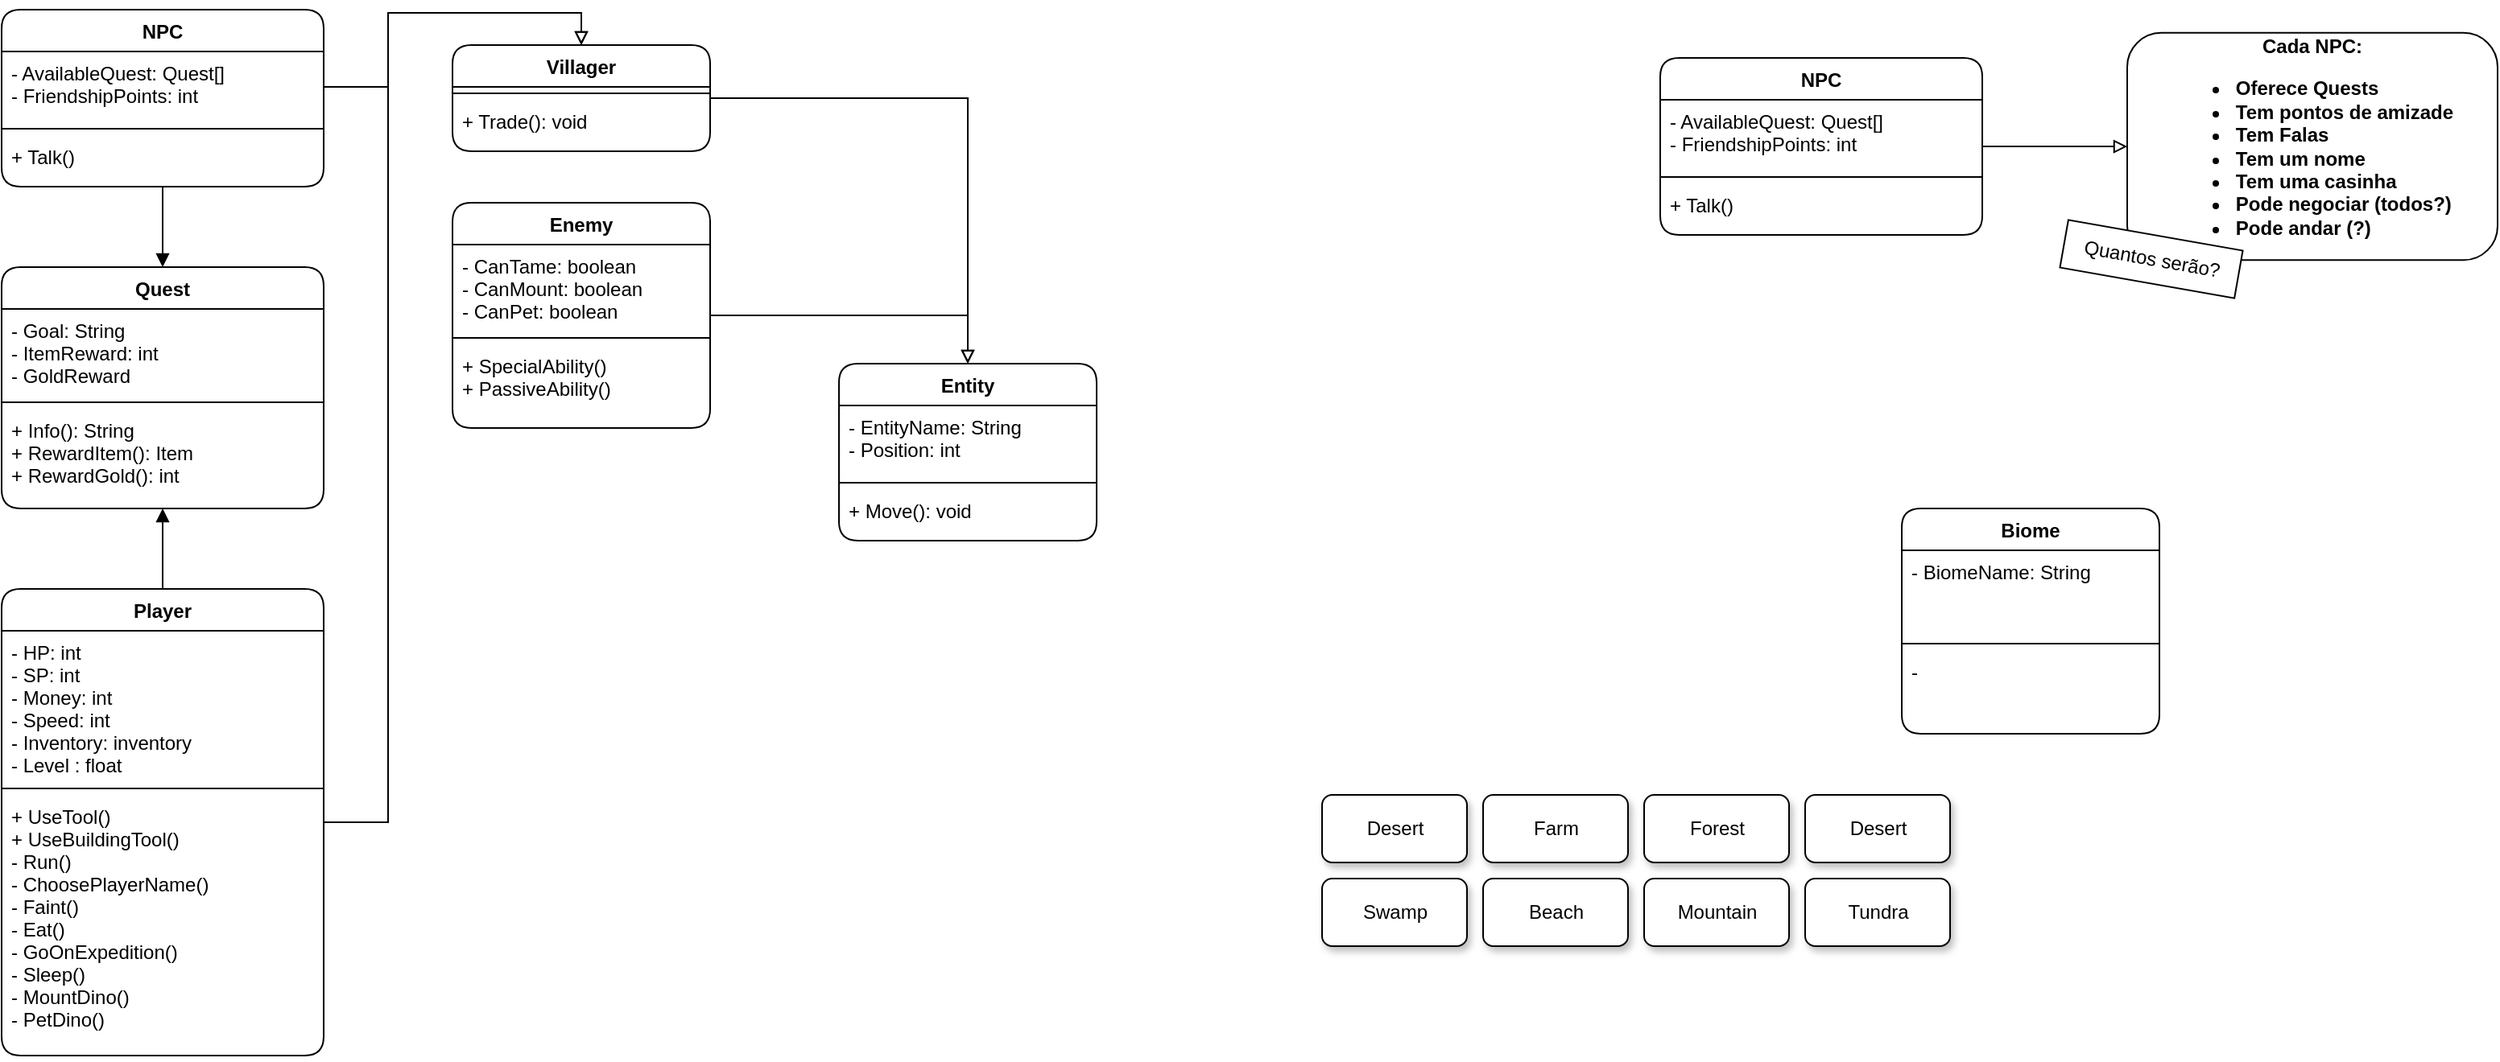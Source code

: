 <mxfile version="20.8.10" type="github">
  <diagram id="aPOsMcVIii7Fz24bNKIf" name="Página-1">
    <mxGraphModel dx="1393" dy="804" grid="1" gridSize="10" guides="1" tooltips="1" connect="1" arrows="1" fold="1" page="1" pageScale="1" pageWidth="827" pageHeight="1169" math="0" shadow="0">
      <root>
        <mxCell id="0" />
        <mxCell id="1" parent="0" />
        <mxCell id="7uPcqM1s4n6I0LktkK0Z-132" style="edgeStyle=orthogonalEdgeStyle;rounded=0;sketch=0;orthogonalLoop=1;jettySize=auto;html=1;entryX=0.5;entryY=0;entryDx=0;entryDy=0;strokeColor=default;endArrow=block;endFill=0;" parent="1" source="7uPcqM1s4n6I0LktkK0Z-5" target="7uPcqM1s4n6I0LktkK0Z-54" edge="1">
          <mxGeometry relative="1" as="geometry" />
        </mxCell>
        <mxCell id="fT0MudUBJXm3M_bETDuZ-2" style="edgeStyle=orthogonalEdgeStyle;rounded=0;orthogonalLoop=1;jettySize=auto;html=1;exitX=0.5;exitY=0;exitDx=0;exitDy=0;entryX=0.5;entryY=1;entryDx=0;entryDy=0;entryPerimeter=0;endArrow=block;endFill=1;" parent="1" source="7uPcqM1s4n6I0LktkK0Z-5" target="7uPcqM1s4n6I0LktkK0Z-101" edge="1">
          <mxGeometry relative="1" as="geometry" />
        </mxCell>
        <mxCell id="7uPcqM1s4n6I0LktkK0Z-5" value="Player" style="swimlane;fontStyle=1;align=center;verticalAlign=top;childLayout=stackLayout;horizontal=1;startSize=26;horizontalStack=0;resizeParent=1;resizeParentMax=0;resizeLast=0;collapsible=1;marginBottom=0;swimlaneFillColor=default;rounded=1;" parent="1" vertex="1">
          <mxGeometry x="40" y="400" width="200" height="290" as="geometry" />
        </mxCell>
        <mxCell id="7uPcqM1s4n6I0LktkK0Z-6" value="- HP: int&#xa;- SP: int&#xa;- Money: int&#xa;- Speed: int&#xa;- Inventory: inventory&#xa;- Level : float" style="text;align=left;verticalAlign=top;spacingLeft=4;spacingRight=4;overflow=hidden;rotatable=0;points=[[0,0.5],[1,0.5]];portConstraint=eastwest;" parent="7uPcqM1s4n6I0LktkK0Z-5" vertex="1">
          <mxGeometry y="26" width="200" height="94" as="geometry" />
        </mxCell>
        <mxCell id="7uPcqM1s4n6I0LktkK0Z-7" value="" style="line;strokeWidth=1;align=left;verticalAlign=middle;spacingTop=-1;spacingLeft=3;spacingRight=3;rotatable=0;labelPosition=right;points=[];portConstraint=eastwest;" parent="7uPcqM1s4n6I0LktkK0Z-5" vertex="1">
          <mxGeometry y="120" width="200" height="8" as="geometry" />
        </mxCell>
        <mxCell id="7uPcqM1s4n6I0LktkK0Z-8" value="+ UseTool()&#xa;+ UseBuildingTool()&#xa;- Run()&#xa;- ChoosePlayerName()&#xa;- Faint()&#xa;- Eat()&#xa;- GoOnExpedition()&#xa;- Sleep()&#xa;- MountDino()&#xa;- PetDino()&#xa;" style="text;strokeColor=none;fillColor=none;align=left;verticalAlign=top;spacingLeft=4;spacingRight=4;overflow=hidden;rotatable=0;points=[[0,0.5],[1,0.5]];portConstraint=eastwest;" parent="7uPcqM1s4n6I0LktkK0Z-5" vertex="1">
          <mxGeometry y="128" width="200" height="162" as="geometry" />
        </mxCell>
        <mxCell id="7uPcqM1s4n6I0LktkK0Z-136" style="edgeStyle=orthogonalEdgeStyle;rounded=0;sketch=0;orthogonalLoop=1;jettySize=auto;html=1;entryX=0.5;entryY=0;entryDx=0;entryDy=0;strokeColor=default;endArrow=block;endFill=0;" parent="1" source="7uPcqM1s4n6I0LktkK0Z-54" target="7uPcqM1s4n6I0LktkK0Z-87" edge="1">
          <mxGeometry relative="1" as="geometry" />
        </mxCell>
        <mxCell id="7uPcqM1s4n6I0LktkK0Z-54" value="Villager" style="swimlane;fontStyle=1;align=center;verticalAlign=top;childLayout=stackLayout;horizontal=1;startSize=26;horizontalStack=0;resizeParent=1;resizeParentMax=0;resizeLast=0;collapsible=1;marginBottom=0;swimlaneFillColor=default;rounded=1;" parent="1" vertex="1">
          <mxGeometry x="320" y="62" width="160" height="66" as="geometry">
            <mxRectangle x="260" y="160" width="70" height="30" as="alternateBounds" />
          </mxGeometry>
        </mxCell>
        <mxCell id="7uPcqM1s4n6I0LktkK0Z-56" value="" style="line;strokeWidth=1;align=left;verticalAlign=middle;spacingTop=-1;spacingLeft=3;spacingRight=3;rotatable=0;labelPosition=right;points=[];portConstraint=eastwest;" parent="7uPcqM1s4n6I0LktkK0Z-54" vertex="1">
          <mxGeometry y="26" width="160" height="8" as="geometry" />
        </mxCell>
        <mxCell id="7uPcqM1s4n6I0LktkK0Z-57" value="+ Trade(): void" style="text;align=left;verticalAlign=top;spacingLeft=4;spacingRight=4;overflow=hidden;rotatable=0;points=[[0,0.5],[1,0.5]];portConstraint=eastwest;" parent="7uPcqM1s4n6I0LktkK0Z-54" vertex="1">
          <mxGeometry y="34" width="160" height="32" as="geometry" />
        </mxCell>
        <mxCell id="7uPcqM1s4n6I0LktkK0Z-137" style="edgeStyle=orthogonalEdgeStyle;rounded=0;sketch=0;orthogonalLoop=1;jettySize=auto;html=1;entryX=0.5;entryY=0;entryDx=0;entryDy=0;strokeColor=default;endArrow=block;endFill=0;" parent="1" source="7uPcqM1s4n6I0LktkK0Z-58" target="7uPcqM1s4n6I0LktkK0Z-87" edge="1">
          <mxGeometry relative="1" as="geometry" />
        </mxCell>
        <mxCell id="7uPcqM1s4n6I0LktkK0Z-58" value="Enemy" style="swimlane;fontStyle=1;align=center;verticalAlign=top;childLayout=stackLayout;horizontal=1;startSize=26;horizontalStack=0;resizeParent=1;resizeParentMax=0;resizeLast=0;collapsible=1;marginBottom=0;swimlaneFillColor=default;rounded=1;" parent="1" vertex="1">
          <mxGeometry x="320" y="160" width="160" height="140" as="geometry">
            <mxRectangle x="260" y="160" width="70" height="30" as="alternateBounds" />
          </mxGeometry>
        </mxCell>
        <mxCell id="7uPcqM1s4n6I0LktkK0Z-59" value="- CanTame: boolean&#xa;- CanMount: boolean&#xa;- CanPet: boolean" style="text;align=left;verticalAlign=top;spacingLeft=4;spacingRight=4;overflow=hidden;rotatable=0;points=[[0,0.5],[1,0.5]];portConstraint=eastwest;" parent="7uPcqM1s4n6I0LktkK0Z-58" vertex="1">
          <mxGeometry y="26" width="160" height="54" as="geometry" />
        </mxCell>
        <mxCell id="7uPcqM1s4n6I0LktkK0Z-60" value="" style="line;strokeWidth=1;align=left;verticalAlign=middle;spacingTop=-1;spacingLeft=3;spacingRight=3;rotatable=0;labelPosition=right;points=[];portConstraint=eastwest;" parent="7uPcqM1s4n6I0LktkK0Z-58" vertex="1">
          <mxGeometry y="80" width="160" height="8" as="geometry" />
        </mxCell>
        <mxCell id="7uPcqM1s4n6I0LktkK0Z-61" value="+ SpecialAbility()&#xa;+ PassiveAbility()" style="text;align=left;verticalAlign=top;spacingLeft=4;spacingRight=4;overflow=hidden;rotatable=0;points=[[0,0.5],[1,0.5]];portConstraint=eastwest;" parent="7uPcqM1s4n6I0LktkK0Z-58" vertex="1">
          <mxGeometry y="88" width="160" height="52" as="geometry" />
        </mxCell>
        <mxCell id="7uPcqM1s4n6I0LktkK0Z-104" style="edgeStyle=orthogonalEdgeStyle;rounded=0;orthogonalLoop=1;jettySize=auto;html=1;endArrow=block;endFill=1;" parent="1" source="7uPcqM1s4n6I0LktkK0Z-62" target="7uPcqM1s4n6I0LktkK0Z-98" edge="1">
          <mxGeometry relative="1" as="geometry" />
        </mxCell>
        <mxCell id="7uPcqM1s4n6I0LktkK0Z-62" value="NPC" style="swimlane;fontStyle=1;align=center;verticalAlign=top;childLayout=stackLayout;horizontal=1;startSize=26;horizontalStack=0;resizeParent=1;resizeParentMax=0;resizeLast=0;collapsible=1;marginBottom=0;swimlaneFillColor=default;rounded=1;" parent="1" vertex="1">
          <mxGeometry x="40" y="40" width="200" height="110" as="geometry" />
        </mxCell>
        <mxCell id="7uPcqM1s4n6I0LktkK0Z-63" value="- AvailableQuest: Quest[]&#xa;- FriendshipPoints: int" style="text;align=left;verticalAlign=top;spacingLeft=4;spacingRight=4;overflow=hidden;rotatable=0;points=[[0,0.5],[1,0.5]];portConstraint=eastwest;" parent="7uPcqM1s4n6I0LktkK0Z-62" vertex="1">
          <mxGeometry y="26" width="200" height="44" as="geometry" />
        </mxCell>
        <mxCell id="7uPcqM1s4n6I0LktkK0Z-64" value="" style="line;strokeWidth=1;align=left;verticalAlign=middle;spacingTop=-1;spacingLeft=3;spacingRight=3;rotatable=0;labelPosition=right;points=[];portConstraint=eastwest;" parent="7uPcqM1s4n6I0LktkK0Z-62" vertex="1">
          <mxGeometry y="70" width="200" height="8" as="geometry" />
        </mxCell>
        <mxCell id="7uPcqM1s4n6I0LktkK0Z-65" value="+ Talk()" style="text;align=left;verticalAlign=top;spacingLeft=4;spacingRight=4;overflow=hidden;rotatable=0;points=[[0,0.5],[1,0.5]];portConstraint=eastwest;" parent="7uPcqM1s4n6I0LktkK0Z-62" vertex="1">
          <mxGeometry y="78" width="200" height="32" as="geometry" />
        </mxCell>
        <mxCell id="7uPcqM1s4n6I0LktkK0Z-87" value="Entity" style="swimlane;fontStyle=1;align=center;verticalAlign=top;childLayout=stackLayout;horizontal=1;startSize=26;horizontalStack=0;resizeParent=1;resizeParentMax=0;resizeLast=0;collapsible=1;marginBottom=0;labelBackgroundColor=none;swimlaneFillColor=default;rounded=1;" parent="1" vertex="1">
          <mxGeometry x="560" y="260" width="160" height="110" as="geometry">
            <mxRectangle x="260" y="160" width="70" height="30" as="alternateBounds" />
          </mxGeometry>
        </mxCell>
        <mxCell id="7uPcqM1s4n6I0LktkK0Z-88" value="- EntityName: String&#xa;- Position: int" style="text;align=left;verticalAlign=top;spacingLeft=4;spacingRight=4;overflow=hidden;rotatable=0;points=[[0,0.5],[1,0.5]];portConstraint=eastwest;" parent="7uPcqM1s4n6I0LktkK0Z-87" vertex="1">
          <mxGeometry y="26" width="160" height="44" as="geometry" />
        </mxCell>
        <mxCell id="7uPcqM1s4n6I0LktkK0Z-89" value="" style="line;strokeWidth=1;align=left;verticalAlign=middle;spacingTop=-1;spacingLeft=3;spacingRight=3;rotatable=0;labelPosition=right;points=[];portConstraint=eastwest;" parent="7uPcqM1s4n6I0LktkK0Z-87" vertex="1">
          <mxGeometry y="70" width="160" height="8" as="geometry" />
        </mxCell>
        <mxCell id="7uPcqM1s4n6I0LktkK0Z-90" value="+ Move(): void" style="text;align=left;verticalAlign=top;spacingLeft=4;spacingRight=4;overflow=hidden;rotatable=0;points=[[0,0.5],[1,0.5]];portConstraint=eastwest;" parent="7uPcqM1s4n6I0LktkK0Z-87" vertex="1">
          <mxGeometry y="78" width="160" height="32" as="geometry" />
        </mxCell>
        <mxCell id="7uPcqM1s4n6I0LktkK0Z-98" value="Quest" style="swimlane;fontStyle=1;align=center;verticalAlign=top;childLayout=stackLayout;horizontal=1;startSize=26;horizontalStack=0;resizeParent=1;resizeParentMax=0;resizeLast=0;collapsible=1;marginBottom=0;swimlaneFillColor=default;rounded=1;" parent="1" vertex="1">
          <mxGeometry x="40" y="200" width="200" height="150" as="geometry" />
        </mxCell>
        <mxCell id="7uPcqM1s4n6I0LktkK0Z-99" value="- Goal: String&#xa;- ItemReward: int&#xa;- GoldReward" style="text;align=left;verticalAlign=top;spacingLeft=4;spacingRight=4;overflow=hidden;rotatable=0;points=[[0,0.5],[1,0.5]];portConstraint=eastwest;" parent="7uPcqM1s4n6I0LktkK0Z-98" vertex="1">
          <mxGeometry y="26" width="200" height="54" as="geometry" />
        </mxCell>
        <mxCell id="7uPcqM1s4n6I0LktkK0Z-100" value="" style="line;strokeWidth=1;align=left;verticalAlign=middle;spacingTop=-1;spacingLeft=3;spacingRight=3;rotatable=0;labelPosition=right;points=[];portConstraint=eastwest;" parent="7uPcqM1s4n6I0LktkK0Z-98" vertex="1">
          <mxGeometry y="80" width="200" height="8" as="geometry" />
        </mxCell>
        <mxCell id="7uPcqM1s4n6I0LktkK0Z-101" value="+ Info(): String&#xa;+ RewardItem(): Item&#xa;+ RewardGold(): int" style="text;align=left;verticalAlign=top;spacingLeft=4;spacingRight=4;overflow=hidden;rotatable=0;points=[[0,0.5],[1,0.5]];portConstraint=eastwest;" parent="7uPcqM1s4n6I0LktkK0Z-98" vertex="1">
          <mxGeometry y="88" width="200" height="62" as="geometry" />
        </mxCell>
        <mxCell id="7uPcqM1s4n6I0LktkK0Z-121" value="Farm" style="html=1;rounded=1;shadow=1;labelBackgroundColor=default;sketch=0;" parent="1" vertex="1">
          <mxGeometry x="960" y="528" width="90" height="42" as="geometry" />
        </mxCell>
        <mxCell id="7uPcqM1s4n6I0LktkK0Z-122" value="Forest" style="html=1;rounded=1;shadow=1;labelBackgroundColor=default;sketch=0;" parent="1" vertex="1">
          <mxGeometry x="1060" y="528" width="90" height="42" as="geometry" />
        </mxCell>
        <mxCell id="7uPcqM1s4n6I0LktkK0Z-123" value="Desert" style="html=1;rounded=1;shadow=1;labelBackgroundColor=default;sketch=0;" parent="1" vertex="1">
          <mxGeometry x="860" y="528" width="90" height="42" as="geometry" />
        </mxCell>
        <mxCell id="7uPcqM1s4n6I0LktkK0Z-124" value="Desert" style="html=1;rounded=1;shadow=1;labelBackgroundColor=default;sketch=0;" parent="1" vertex="1">
          <mxGeometry x="1160" y="528" width="90" height="42" as="geometry" />
        </mxCell>
        <mxCell id="7uPcqM1s4n6I0LktkK0Z-125" value="Mountain" style="html=1;rounded=1;shadow=1;labelBackgroundColor=default;sketch=0;" parent="1" vertex="1">
          <mxGeometry x="1060" y="580" width="90" height="42" as="geometry" />
        </mxCell>
        <mxCell id="7uPcqM1s4n6I0LktkK0Z-126" value="Beach" style="html=1;rounded=1;shadow=1;labelBackgroundColor=default;sketch=0;" parent="1" vertex="1">
          <mxGeometry x="960" y="580" width="90" height="42" as="geometry" />
        </mxCell>
        <mxCell id="7uPcqM1s4n6I0LktkK0Z-127" value="Swamp" style="html=1;rounded=1;shadow=1;labelBackgroundColor=default;sketch=0;" parent="1" vertex="1">
          <mxGeometry x="860" y="580" width="90" height="42" as="geometry" />
        </mxCell>
        <mxCell id="7uPcqM1s4n6I0LktkK0Z-128" value="Tundra" style="html=1;rounded=1;shadow=1;labelBackgroundColor=default;sketch=0;" parent="1" vertex="1">
          <mxGeometry x="1160" y="580" width="90" height="42" as="geometry" />
        </mxCell>
        <mxCell id="7uPcqM1s4n6I0LktkK0Z-131" style="edgeStyle=orthogonalEdgeStyle;rounded=0;sketch=0;orthogonalLoop=1;jettySize=auto;html=1;entryX=0.5;entryY=0;entryDx=0;entryDy=0;strokeColor=default;endArrow=block;endFill=0;" parent="1" source="7uPcqM1s4n6I0LktkK0Z-63" target="7uPcqM1s4n6I0LktkK0Z-54" edge="1">
          <mxGeometry relative="1" as="geometry" />
        </mxCell>
        <mxCell id="7uPcqM1s4n6I0LktkK0Z-142" value="Biome" style="swimlane;fontStyle=1;align=center;verticalAlign=top;childLayout=stackLayout;horizontal=1;startSize=26;horizontalStack=0;resizeParent=1;resizeParentMax=0;resizeLast=0;collapsible=1;marginBottom=0;swimlaneFillColor=default;rounded=1;" parent="1" vertex="1">
          <mxGeometry x="1220" y="350" width="160" height="140" as="geometry">
            <mxRectangle x="260" y="160" width="70" height="30" as="alternateBounds" />
          </mxGeometry>
        </mxCell>
        <mxCell id="7uPcqM1s4n6I0LktkK0Z-143" value="- BiomeName: String" style="text;align=left;verticalAlign=top;spacingLeft=4;spacingRight=4;overflow=hidden;rotatable=0;points=[[0,0.5],[1,0.5]];portConstraint=eastwest;" parent="7uPcqM1s4n6I0LktkK0Z-142" vertex="1">
          <mxGeometry y="26" width="160" height="54" as="geometry" />
        </mxCell>
        <mxCell id="7uPcqM1s4n6I0LktkK0Z-144" value="" style="line;strokeWidth=1;align=left;verticalAlign=middle;spacingTop=-1;spacingLeft=3;spacingRight=3;rotatable=0;labelPosition=right;points=[];portConstraint=eastwest;" parent="7uPcqM1s4n6I0LktkK0Z-142" vertex="1">
          <mxGeometry y="80" width="160" height="8" as="geometry" />
        </mxCell>
        <mxCell id="7uPcqM1s4n6I0LktkK0Z-145" value="-" style="text;align=left;verticalAlign=top;spacingLeft=4;spacingRight=4;overflow=hidden;rotatable=0;points=[[0,0.5],[1,0.5]];portConstraint=eastwest;" parent="7uPcqM1s4n6I0LktkK0Z-142" vertex="1">
          <mxGeometry y="88" width="160" height="52" as="geometry" />
        </mxCell>
        <mxCell id="7uPcqM1s4n6I0LktkK0Z-154" value="" style="edgeStyle=orthogonalEdgeStyle;rounded=0;sketch=0;orthogonalLoop=1;jettySize=auto;html=1;strokeColor=default;endArrow=block;endFill=0;" parent="1" source="7uPcqM1s4n6I0LktkK0Z-147" target="7uPcqM1s4n6I0LktkK0Z-153" edge="1">
          <mxGeometry relative="1" as="geometry" />
        </mxCell>
        <mxCell id="7uPcqM1s4n6I0LktkK0Z-147" value="NPC" style="swimlane;fontStyle=1;align=center;verticalAlign=top;childLayout=stackLayout;horizontal=1;startSize=26;horizontalStack=0;resizeParent=1;resizeParentMax=0;resizeLast=0;collapsible=1;marginBottom=0;swimlaneFillColor=default;rounded=1;" parent="1" vertex="1">
          <mxGeometry x="1070" y="70" width="200" height="110" as="geometry" />
        </mxCell>
        <mxCell id="7uPcqM1s4n6I0LktkK0Z-148" value="- AvailableQuest: Quest[]&#xa;- FriendshipPoints: int" style="text;align=left;verticalAlign=top;spacingLeft=4;spacingRight=4;overflow=hidden;rotatable=0;points=[[0,0.5],[1,0.5]];portConstraint=eastwest;" parent="7uPcqM1s4n6I0LktkK0Z-147" vertex="1">
          <mxGeometry y="26" width="200" height="44" as="geometry" />
        </mxCell>
        <mxCell id="7uPcqM1s4n6I0LktkK0Z-149" value="" style="line;strokeWidth=1;align=left;verticalAlign=middle;spacingTop=-1;spacingLeft=3;spacingRight=3;rotatable=0;labelPosition=right;points=[];portConstraint=eastwest;" parent="7uPcqM1s4n6I0LktkK0Z-147" vertex="1">
          <mxGeometry y="70" width="200" height="8" as="geometry" />
        </mxCell>
        <mxCell id="7uPcqM1s4n6I0LktkK0Z-150" value="+ Talk()" style="text;align=left;verticalAlign=top;spacingLeft=4;spacingRight=4;overflow=hidden;rotatable=0;points=[[0,0.5],[1,0.5]];portConstraint=eastwest;" parent="7uPcqM1s4n6I0LktkK0Z-147" vertex="1">
          <mxGeometry y="78" width="200" height="32" as="geometry" />
        </mxCell>
        <mxCell id="7uPcqM1s4n6I0LktkK0Z-153" value="&lt;div style=&quot;&quot;&gt;&lt;span style=&quot;background-color: initial;&quot;&gt;Cada NPC:&lt;/span&gt;&lt;/div&gt;&lt;ul&gt;&lt;li style=&quot;text-align: left;&quot;&gt;Oferece Quests&lt;/li&gt;&lt;li style=&quot;text-align: left;&quot;&gt;Tem pontos de amizade&lt;/li&gt;&lt;li style=&quot;text-align: left;&quot;&gt;&lt;span style=&quot;background-color: initial;&quot;&gt;Tem Falas&lt;/span&gt;&lt;/li&gt;&lt;li style=&quot;text-align: left;&quot;&gt;&lt;span style=&quot;background-color: initial;&quot;&gt;Tem um nome&lt;/span&gt;&lt;br&gt;&lt;/li&gt;&lt;li style=&quot;text-align: left;&quot;&gt;Tem uma casinha&lt;/li&gt;&lt;li style=&quot;text-align: left;&quot;&gt;Pode negociar (todos?)&lt;/li&gt;&lt;li style=&quot;text-align: left;&quot;&gt;Pode andar (?)&lt;/li&gt;&lt;/ul&gt;" style="whiteSpace=wrap;html=1;verticalAlign=middle;fontStyle=1;startSize=26;swimlaneFillColor=default;rounded=1;align=center;" parent="1" vertex="1">
          <mxGeometry x="1360" y="54.38" width="230" height="141.25" as="geometry" />
        </mxCell>
        <mxCell id="7uPcqM1s4n6I0LktkK0Z-155" value="Quantos serão?" style="text;html=1;align=center;verticalAlign=middle;resizable=0;points=[];autosize=1;rotation=10;fillColor=default;strokeColor=default;" parent="1" vertex="1">
          <mxGeometry x="1320" y="180" width="110" height="30" as="geometry" />
        </mxCell>
      </root>
    </mxGraphModel>
  </diagram>
</mxfile>
